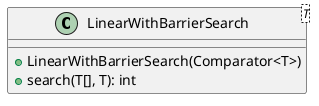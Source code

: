 @startuml

    class LinearWithBarrierSearch<T> {
        +LinearWithBarrierSearch(Comparator<T>)
        +search(T[], T): int
    }

@enduml
